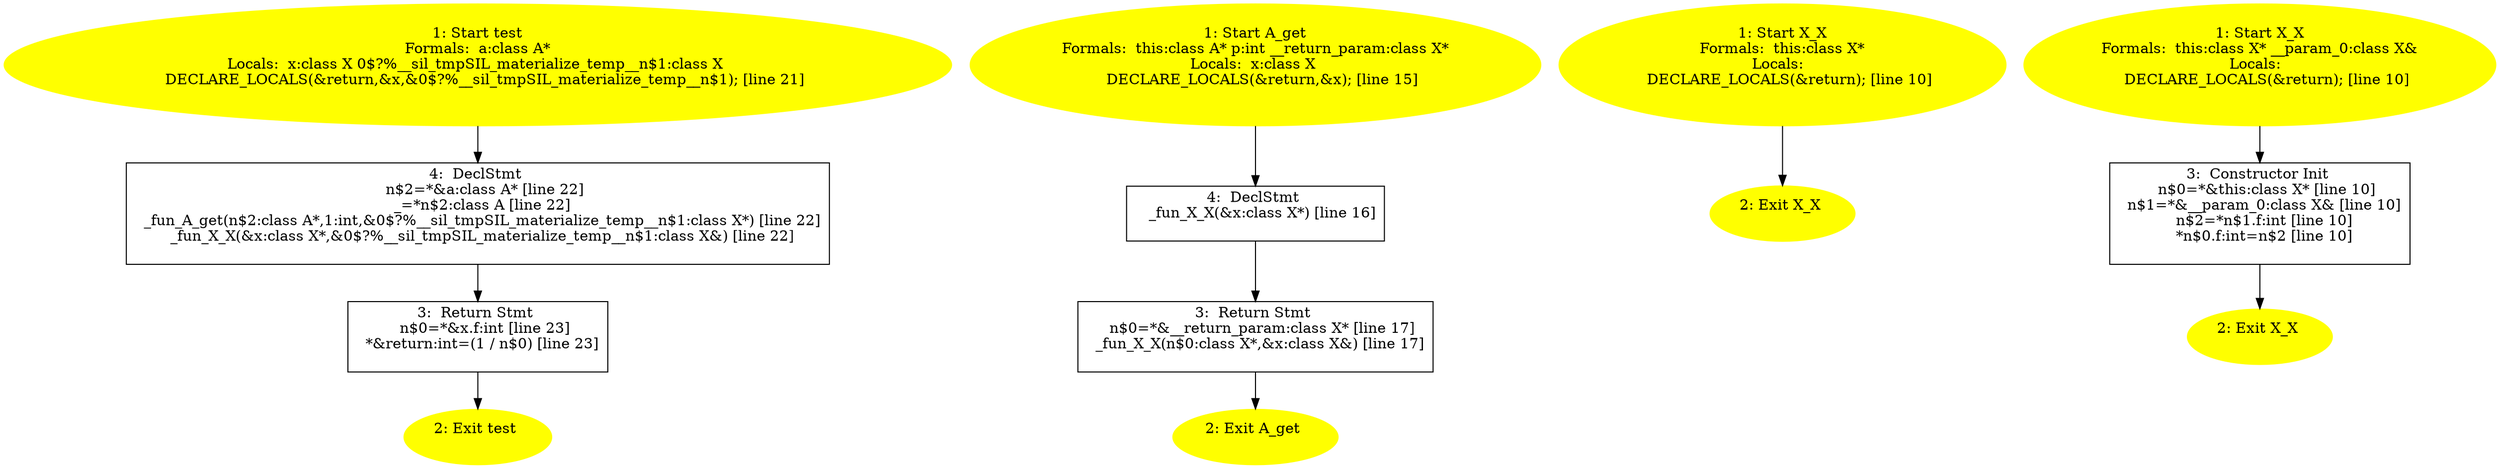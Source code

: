 /* @generated */
digraph iCFG {
"test{d41d8cd98f00b204e9800998ecf8427e_Z4testP1A}.7a412acadb48a203ae4f2e6c04b46938_1" [label="1: Start test\nFormals:  a:class A*\nLocals:  x:class X 0$?%__sil_tmpSIL_materialize_temp__n$1:class X \n   DECLARE_LOCALS(&return,&x,&0$?%__sil_tmpSIL_materialize_temp__n$1); [line 21]\n " color=yellow style=filled]
	

	 "test{d41d8cd98f00b204e9800998ecf8427e_Z4testP1A}.7a412acadb48a203ae4f2e6c04b46938_1" -> "test{d41d8cd98f00b204e9800998ecf8427e_Z4testP1A}.7a412acadb48a203ae4f2e6c04b46938_4" ;
"test{d41d8cd98f00b204e9800998ecf8427e_Z4testP1A}.7a412acadb48a203ae4f2e6c04b46938_2" [label="2: Exit test \n  " color=yellow style=filled]
	

"test{d41d8cd98f00b204e9800998ecf8427e_Z4testP1A}.7a412acadb48a203ae4f2e6c04b46938_3" [label="3:  Return Stmt \n   n$0=*&x.f:int [line 23]\n  *&return:int=(1 / n$0) [line 23]\n " shape="box"]
	

	 "test{d41d8cd98f00b204e9800998ecf8427e_Z4testP1A}.7a412acadb48a203ae4f2e6c04b46938_3" -> "test{d41d8cd98f00b204e9800998ecf8427e_Z4testP1A}.7a412acadb48a203ae4f2e6c04b46938_2" ;
"test{d41d8cd98f00b204e9800998ecf8427e_Z4testP1A}.7a412acadb48a203ae4f2e6c04b46938_4" [label="4:  DeclStmt \n   n$2=*&a:class A* [line 22]\n  _=*n$2:class A [line 22]\n  _fun_A_get(n$2:class A*,1:int,&0$?%__sil_tmpSIL_materialize_temp__n$1:class X*) [line 22]\n  _fun_X_X(&x:class X*,&0$?%__sil_tmpSIL_materialize_temp__n$1:class X&) [line 22]\n " shape="box"]
	

	 "test{d41d8cd98f00b204e9800998ecf8427e_Z4testP1A}.7a412acadb48a203ae4f2e6c04b46938_4" -> "test{d41d8cd98f00b204e9800998ecf8427e_Z4testP1A}.7a412acadb48a203ae4f2e6c04b46938_3" ;
"A_get(_ZN1A3getEi).232a3c7a02501db340c6f88c0bc70d74_1" [label="1: Start A_get\nFormals:  this:class A* p:int __return_param:class X*\nLocals:  x:class X \n   DECLARE_LOCALS(&return,&x); [line 15]\n " color=yellow style=filled]
	

	 "A_get(_ZN1A3getEi).232a3c7a02501db340c6f88c0bc70d74_1" -> "A_get(_ZN1A3getEi).232a3c7a02501db340c6f88c0bc70d74_4" ;
"A_get(_ZN1A3getEi).232a3c7a02501db340c6f88c0bc70d74_2" [label="2: Exit A_get \n  " color=yellow style=filled]
	

"A_get(_ZN1A3getEi).232a3c7a02501db340c6f88c0bc70d74_3" [label="3:  Return Stmt \n   n$0=*&__return_param:class X* [line 17]\n  _fun_X_X(n$0:class X*,&x:class X&) [line 17]\n " shape="box"]
	

	 "A_get(_ZN1A3getEi).232a3c7a02501db340c6f88c0bc70d74_3" -> "A_get(_ZN1A3getEi).232a3c7a02501db340c6f88c0bc70d74_2" ;
"A_get(_ZN1A3getEi).232a3c7a02501db340c6f88c0bc70d74_4" [label="4:  DeclStmt \n   _fun_X_X(&x:class X*) [line 16]\n " shape="box"]
	

	 "A_get(_ZN1A3getEi).232a3c7a02501db340c6f88c0bc70d74_4" -> "A_get(_ZN1A3getEi).232a3c7a02501db340c6f88c0bc70d74_3" ;
"X_X{_ZN1XC1Ev}.dbc1390b15606562094682699e12caba_1" [label="1: Start X_X\nFormals:  this:class X*\nLocals:  \n   DECLARE_LOCALS(&return); [line 10]\n " color=yellow style=filled]
	

	 "X_X{_ZN1XC1Ev}.dbc1390b15606562094682699e12caba_1" -> "X_X{_ZN1XC1Ev}.dbc1390b15606562094682699e12caba_2" ;
"X_X{_ZN1XC1Ev}.dbc1390b15606562094682699e12caba_2" [label="2: Exit X_X \n  " color=yellow style=filled]
	

"X_X{_ZN1XC1EOS_|constexpr}.3e060441598e964a9586ee2ad07c20c6_1" [label="1: Start X_X\nFormals:  this:class X* __param_0:class X&\nLocals:  \n   DECLARE_LOCALS(&return); [line 10]\n " color=yellow style=filled]
	

	 "X_X{_ZN1XC1EOS_|constexpr}.3e060441598e964a9586ee2ad07c20c6_1" -> "X_X{_ZN1XC1EOS_|constexpr}.3e060441598e964a9586ee2ad07c20c6_3" ;
"X_X{_ZN1XC1EOS_|constexpr}.3e060441598e964a9586ee2ad07c20c6_2" [label="2: Exit X_X \n  " color=yellow style=filled]
	

"X_X{_ZN1XC1EOS_|constexpr}.3e060441598e964a9586ee2ad07c20c6_3" [label="3:  Constructor Init \n   n$0=*&this:class X* [line 10]\n  n$1=*&__param_0:class X& [line 10]\n  n$2=*n$1.f:int [line 10]\n  *n$0.f:int=n$2 [line 10]\n " shape="box"]
	

	 "X_X{_ZN1XC1EOS_|constexpr}.3e060441598e964a9586ee2ad07c20c6_3" -> "X_X{_ZN1XC1EOS_|constexpr}.3e060441598e964a9586ee2ad07c20c6_2" ;
}
